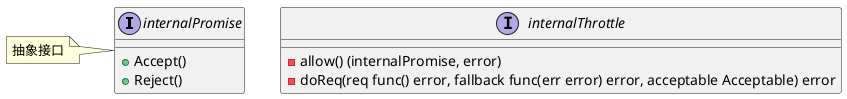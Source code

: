@startuml
interface internalPromise {
	+ Accept()
	+ Reject()
}
note left: 抽象接口

interface internalThrottle {
	- allow() (internalPromise, error)
	- doReq(req func() error, fallback func(err error) error, acceptable Acceptable) error
}
@enduml
